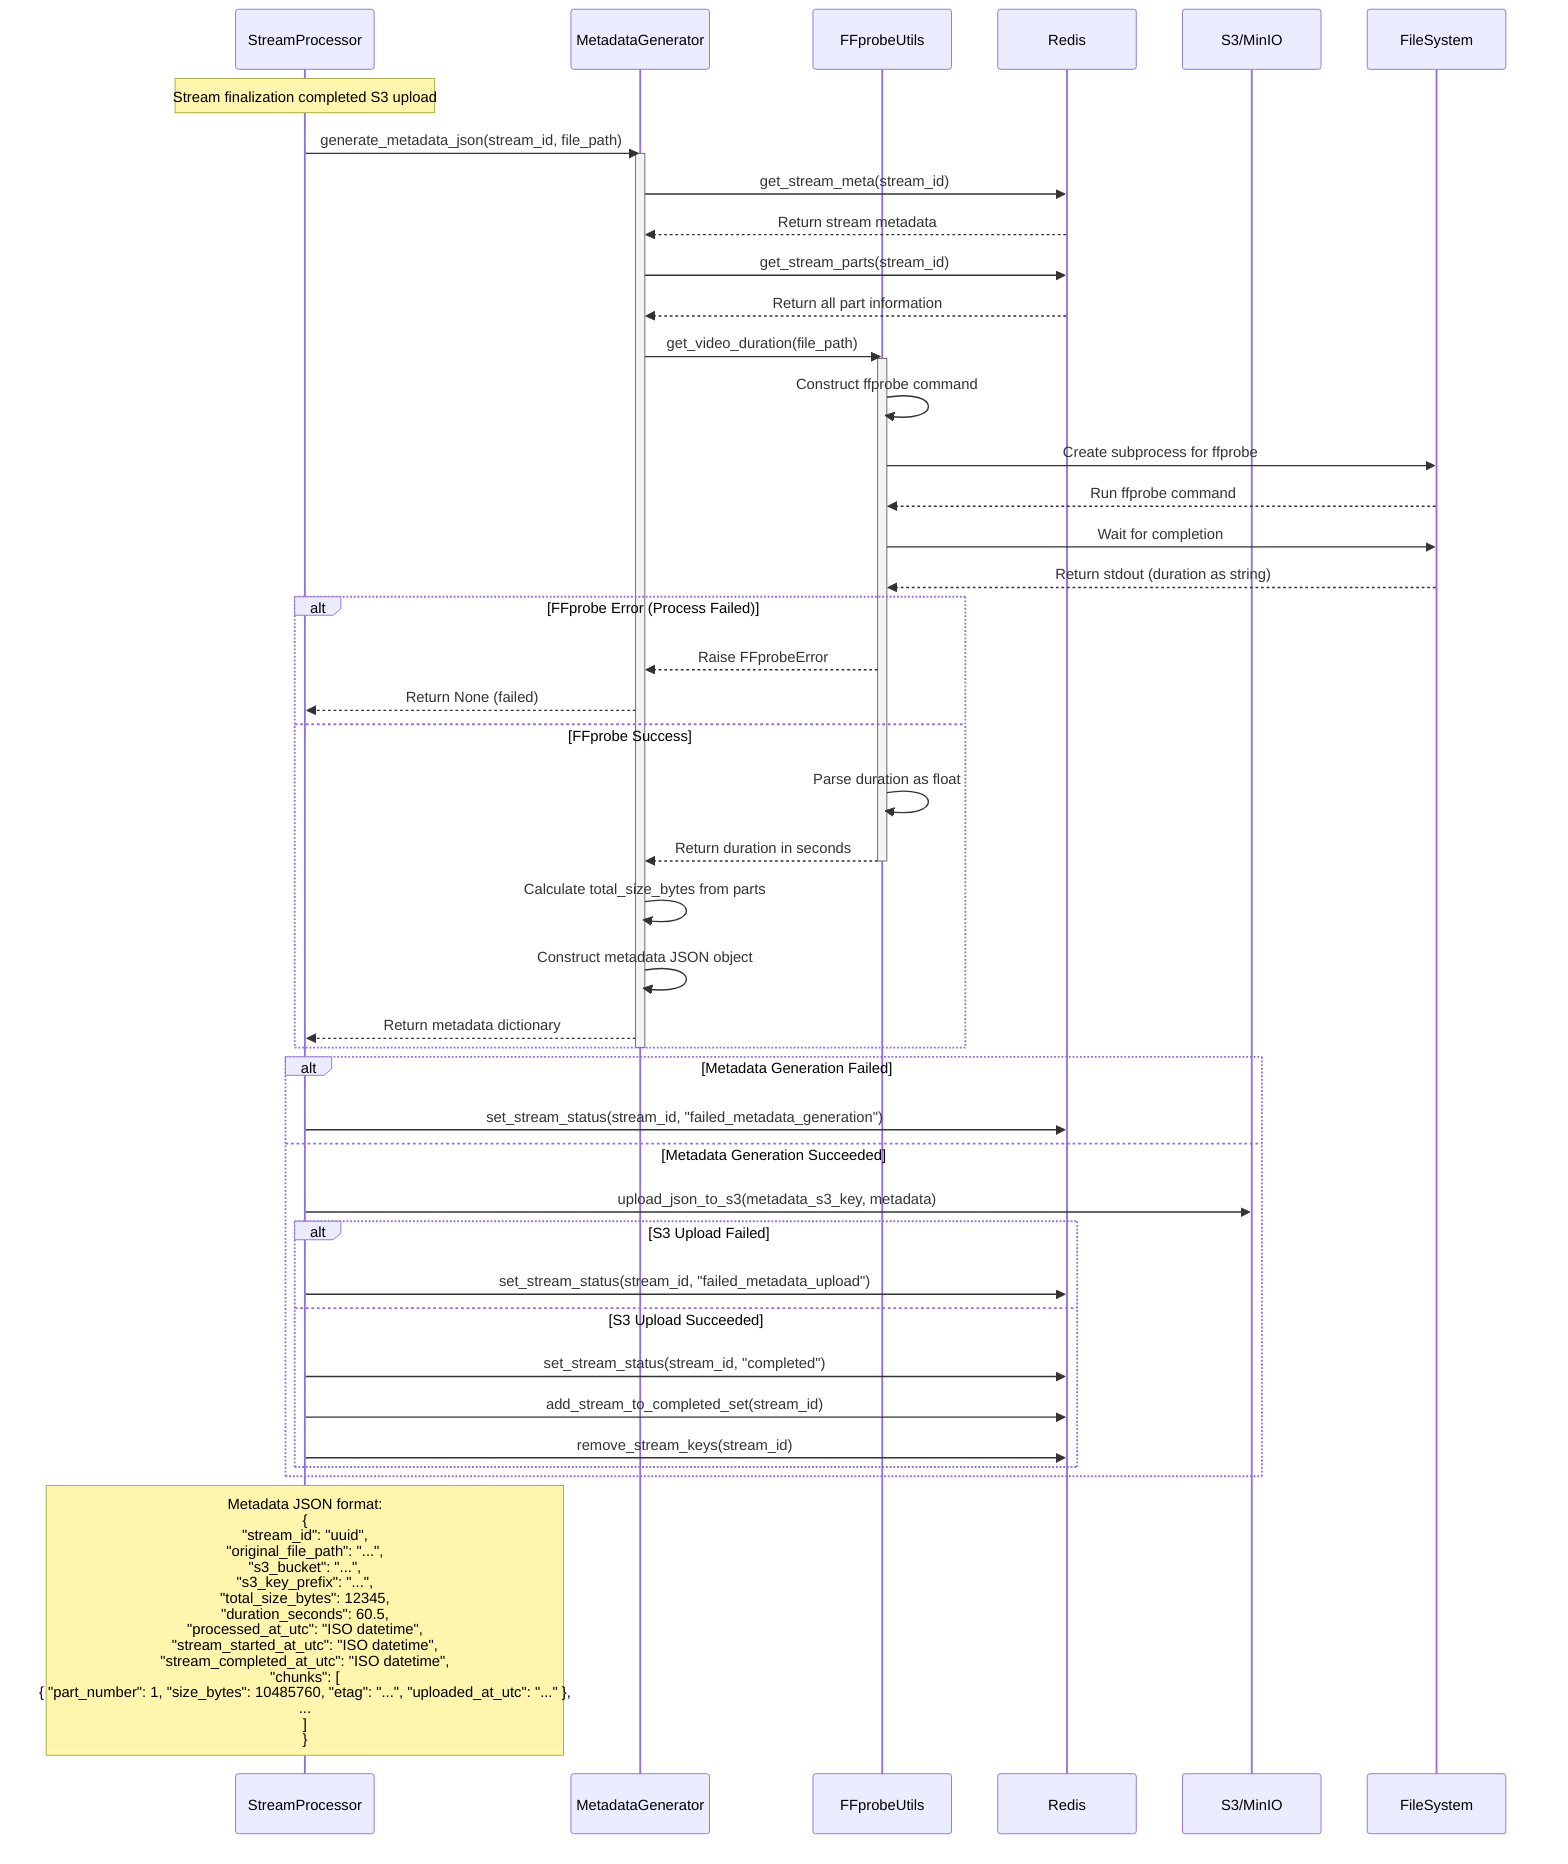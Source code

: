 sequenceDiagram
    participant Processor as StreamProcessor
    participant MetaGen as MetadataGenerator
    participant FFprobe as FFprobeUtils
    participant Redis as Redis
    participant S3 as S3/MinIO
    participant File as FileSystem
    
    Note over Processor: Stream finalization completed S3 upload
    
    Processor->>MetaGen: generate_metadata_json(stream_id, file_path)
    activate MetaGen
    
    MetaGen->>Redis: get_stream_meta(stream_id)
    Redis-->>MetaGen: Return stream metadata
    
    MetaGen->>Redis: get_stream_parts(stream_id)
    Redis-->>MetaGen: Return all part information
    
    MetaGen->>FFprobe: get_video_duration(file_path)
    activate FFprobe
    
    FFprobe->>FFprobe: Construct ffprobe command
    FFprobe->>File: Create subprocess for ffprobe
    File-->>FFprobe: Run ffprobe command
    FFprobe->>File: Wait for completion
    File-->>FFprobe: Return stdout (duration as string)
    
    alt FFprobe Error (Process Failed)
        FFprobe-->>MetaGen: Raise FFprobeError
        MetaGen-->>Processor: Return None (failed)
    else FFprobe Success
        FFprobe->>FFprobe: Parse duration as float
        FFprobe-->>MetaGen: Return duration in seconds
        deactivate FFprobe
        
        MetaGen->>MetaGen: Calculate total_size_bytes from parts
        MetaGen->>MetaGen: Construct metadata JSON object
        
        MetaGen-->>Processor: Return metadata dictionary
    end
    deactivate MetaGen
    
    alt Metadata Generation Failed
        Processor->>Redis: set_stream_status(stream_id, "failed_metadata_generation")
    else Metadata Generation Succeeded
        Processor->>S3: upload_json_to_s3(metadata_s3_key, metadata)
        
        alt S3 Upload Failed
            Processor->>Redis: set_stream_status(stream_id, "failed_metadata_upload")
        else S3 Upload Succeeded
            Processor->>Redis: set_stream_status(stream_id, "completed")
            Processor->>Redis: add_stream_to_completed_set(stream_id)
            Processor->>Redis: remove_stream_keys(stream_id)
        end
    end
    
    Note over Processor: Metadata JSON format:<br>{<br>  "stream_id": "uuid",<br>  "original_file_path": "...",<br>  "s3_bucket": "...",<br>  "s3_key_prefix": "...",<br>  "total_size_bytes": 12345,<br>  "duration_seconds": 60.5,<br>  "processed_at_utc": "ISO datetime",<br>  "stream_started_at_utc": "ISO datetime",<br>  "stream_completed_at_utc": "ISO datetime",<br>  "chunks": [<br>    { "part_number": 1, "size_bytes": 10485760, "etag": "...", "uploaded_at_utc": "..." },<br>    ...<br>  ]<br>}